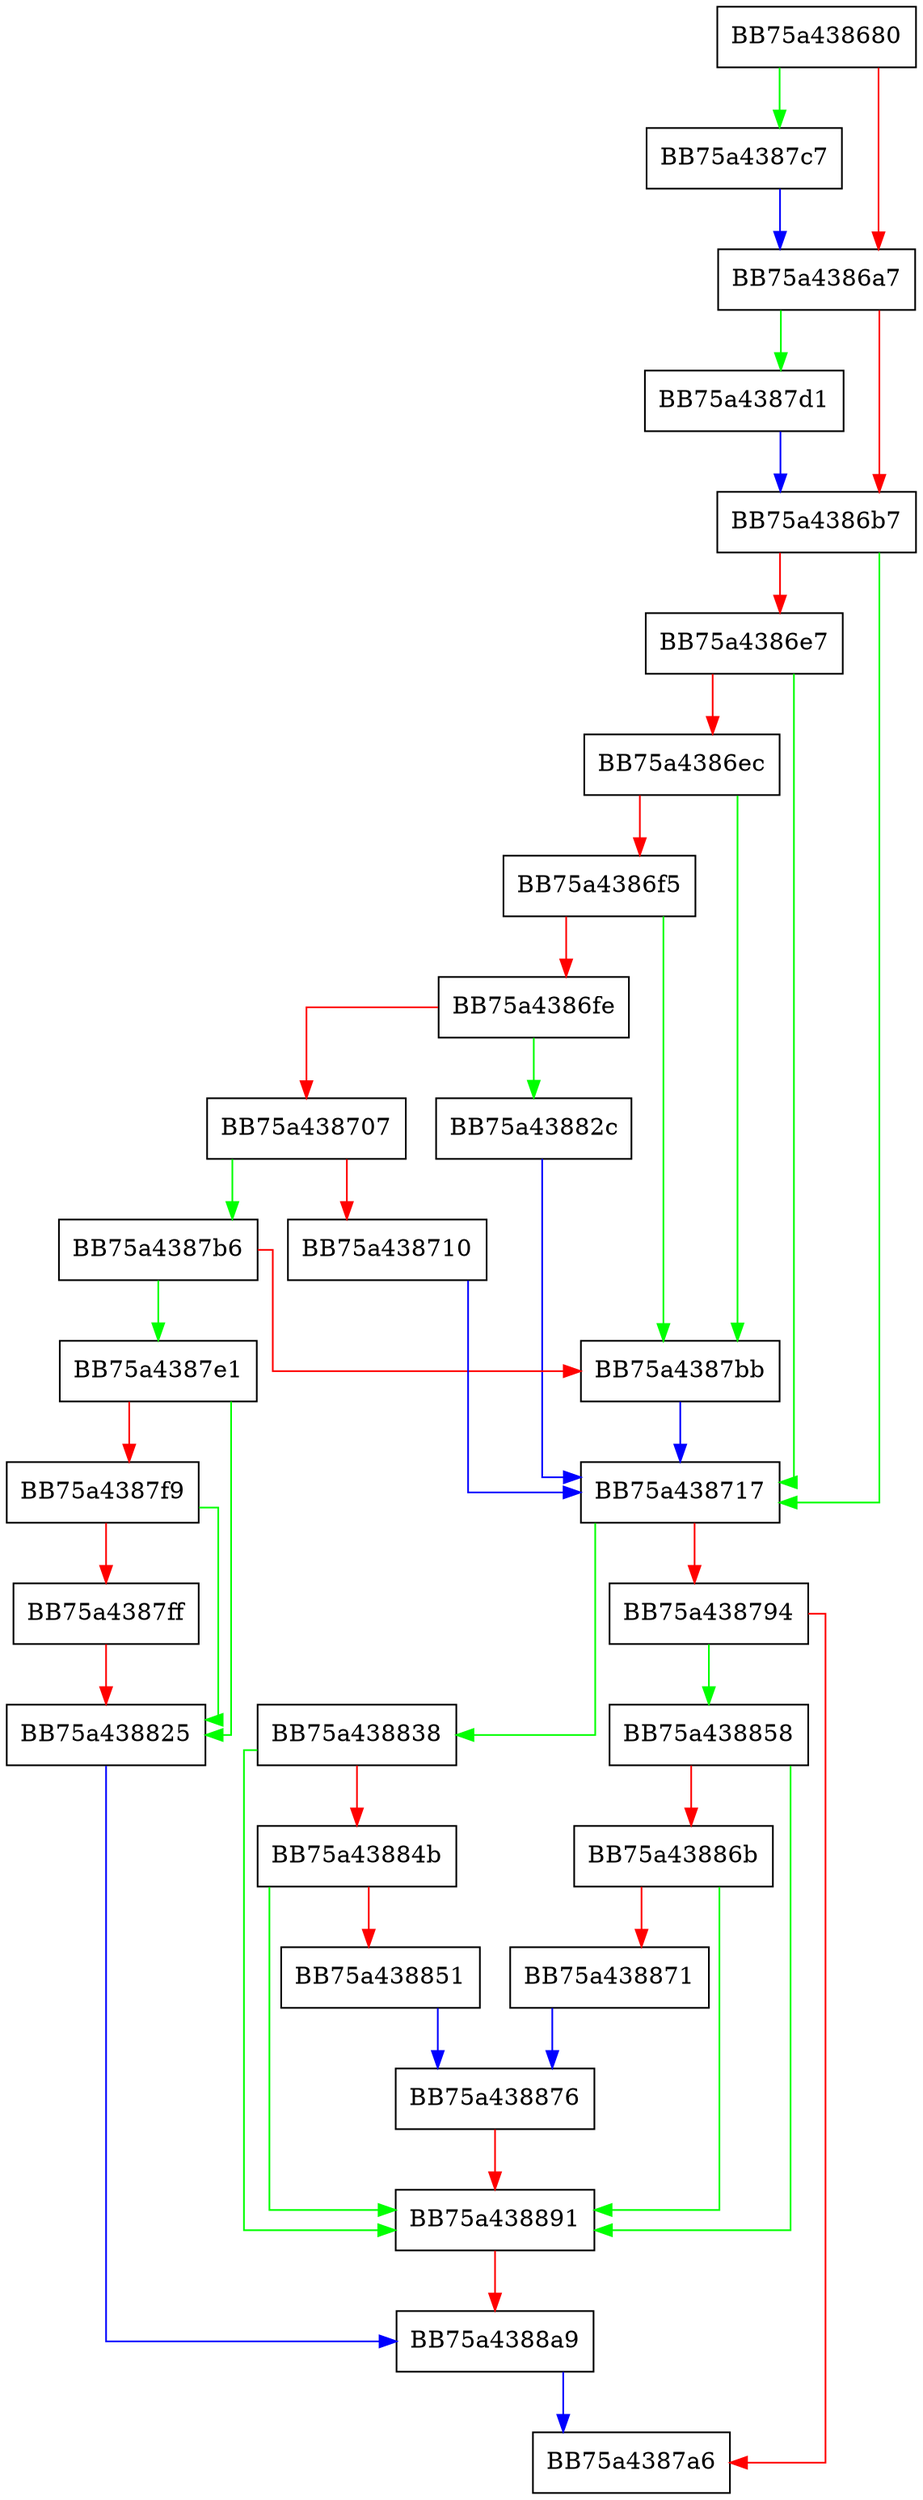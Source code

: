 digraph EnumerateInit {
  node [shape="box"];
  graph [splines=ortho];
  BB75a438680 -> BB75a4387c7 [color="green"];
  BB75a438680 -> BB75a4386a7 [color="red"];
  BB75a4386a7 -> BB75a4387d1 [color="green"];
  BB75a4386a7 -> BB75a4386b7 [color="red"];
  BB75a4386b7 -> BB75a438717 [color="green"];
  BB75a4386b7 -> BB75a4386e7 [color="red"];
  BB75a4386e7 -> BB75a438717 [color="green"];
  BB75a4386e7 -> BB75a4386ec [color="red"];
  BB75a4386ec -> BB75a4387bb [color="green"];
  BB75a4386ec -> BB75a4386f5 [color="red"];
  BB75a4386f5 -> BB75a4387bb [color="green"];
  BB75a4386f5 -> BB75a4386fe [color="red"];
  BB75a4386fe -> BB75a43882c [color="green"];
  BB75a4386fe -> BB75a438707 [color="red"];
  BB75a438707 -> BB75a4387b6 [color="green"];
  BB75a438707 -> BB75a438710 [color="red"];
  BB75a438710 -> BB75a438717 [color="blue"];
  BB75a438717 -> BB75a438838 [color="green"];
  BB75a438717 -> BB75a438794 [color="red"];
  BB75a438794 -> BB75a438858 [color="green"];
  BB75a438794 -> BB75a4387a6 [color="red"];
  BB75a4387b6 -> BB75a4387e1 [color="green"];
  BB75a4387b6 -> BB75a4387bb [color="red"];
  BB75a4387bb -> BB75a438717 [color="blue"];
  BB75a4387c7 -> BB75a4386a7 [color="blue"];
  BB75a4387d1 -> BB75a4386b7 [color="blue"];
  BB75a4387e1 -> BB75a438825 [color="green"];
  BB75a4387e1 -> BB75a4387f9 [color="red"];
  BB75a4387f9 -> BB75a438825 [color="green"];
  BB75a4387f9 -> BB75a4387ff [color="red"];
  BB75a4387ff -> BB75a438825 [color="red"];
  BB75a438825 -> BB75a4388a9 [color="blue"];
  BB75a43882c -> BB75a438717 [color="blue"];
  BB75a438838 -> BB75a438891 [color="green"];
  BB75a438838 -> BB75a43884b [color="red"];
  BB75a43884b -> BB75a438891 [color="green"];
  BB75a43884b -> BB75a438851 [color="red"];
  BB75a438851 -> BB75a438876 [color="blue"];
  BB75a438858 -> BB75a438891 [color="green"];
  BB75a438858 -> BB75a43886b [color="red"];
  BB75a43886b -> BB75a438891 [color="green"];
  BB75a43886b -> BB75a438871 [color="red"];
  BB75a438871 -> BB75a438876 [color="blue"];
  BB75a438876 -> BB75a438891 [color="red"];
  BB75a438891 -> BB75a4388a9 [color="red"];
  BB75a4388a9 -> BB75a4387a6 [color="blue"];
}